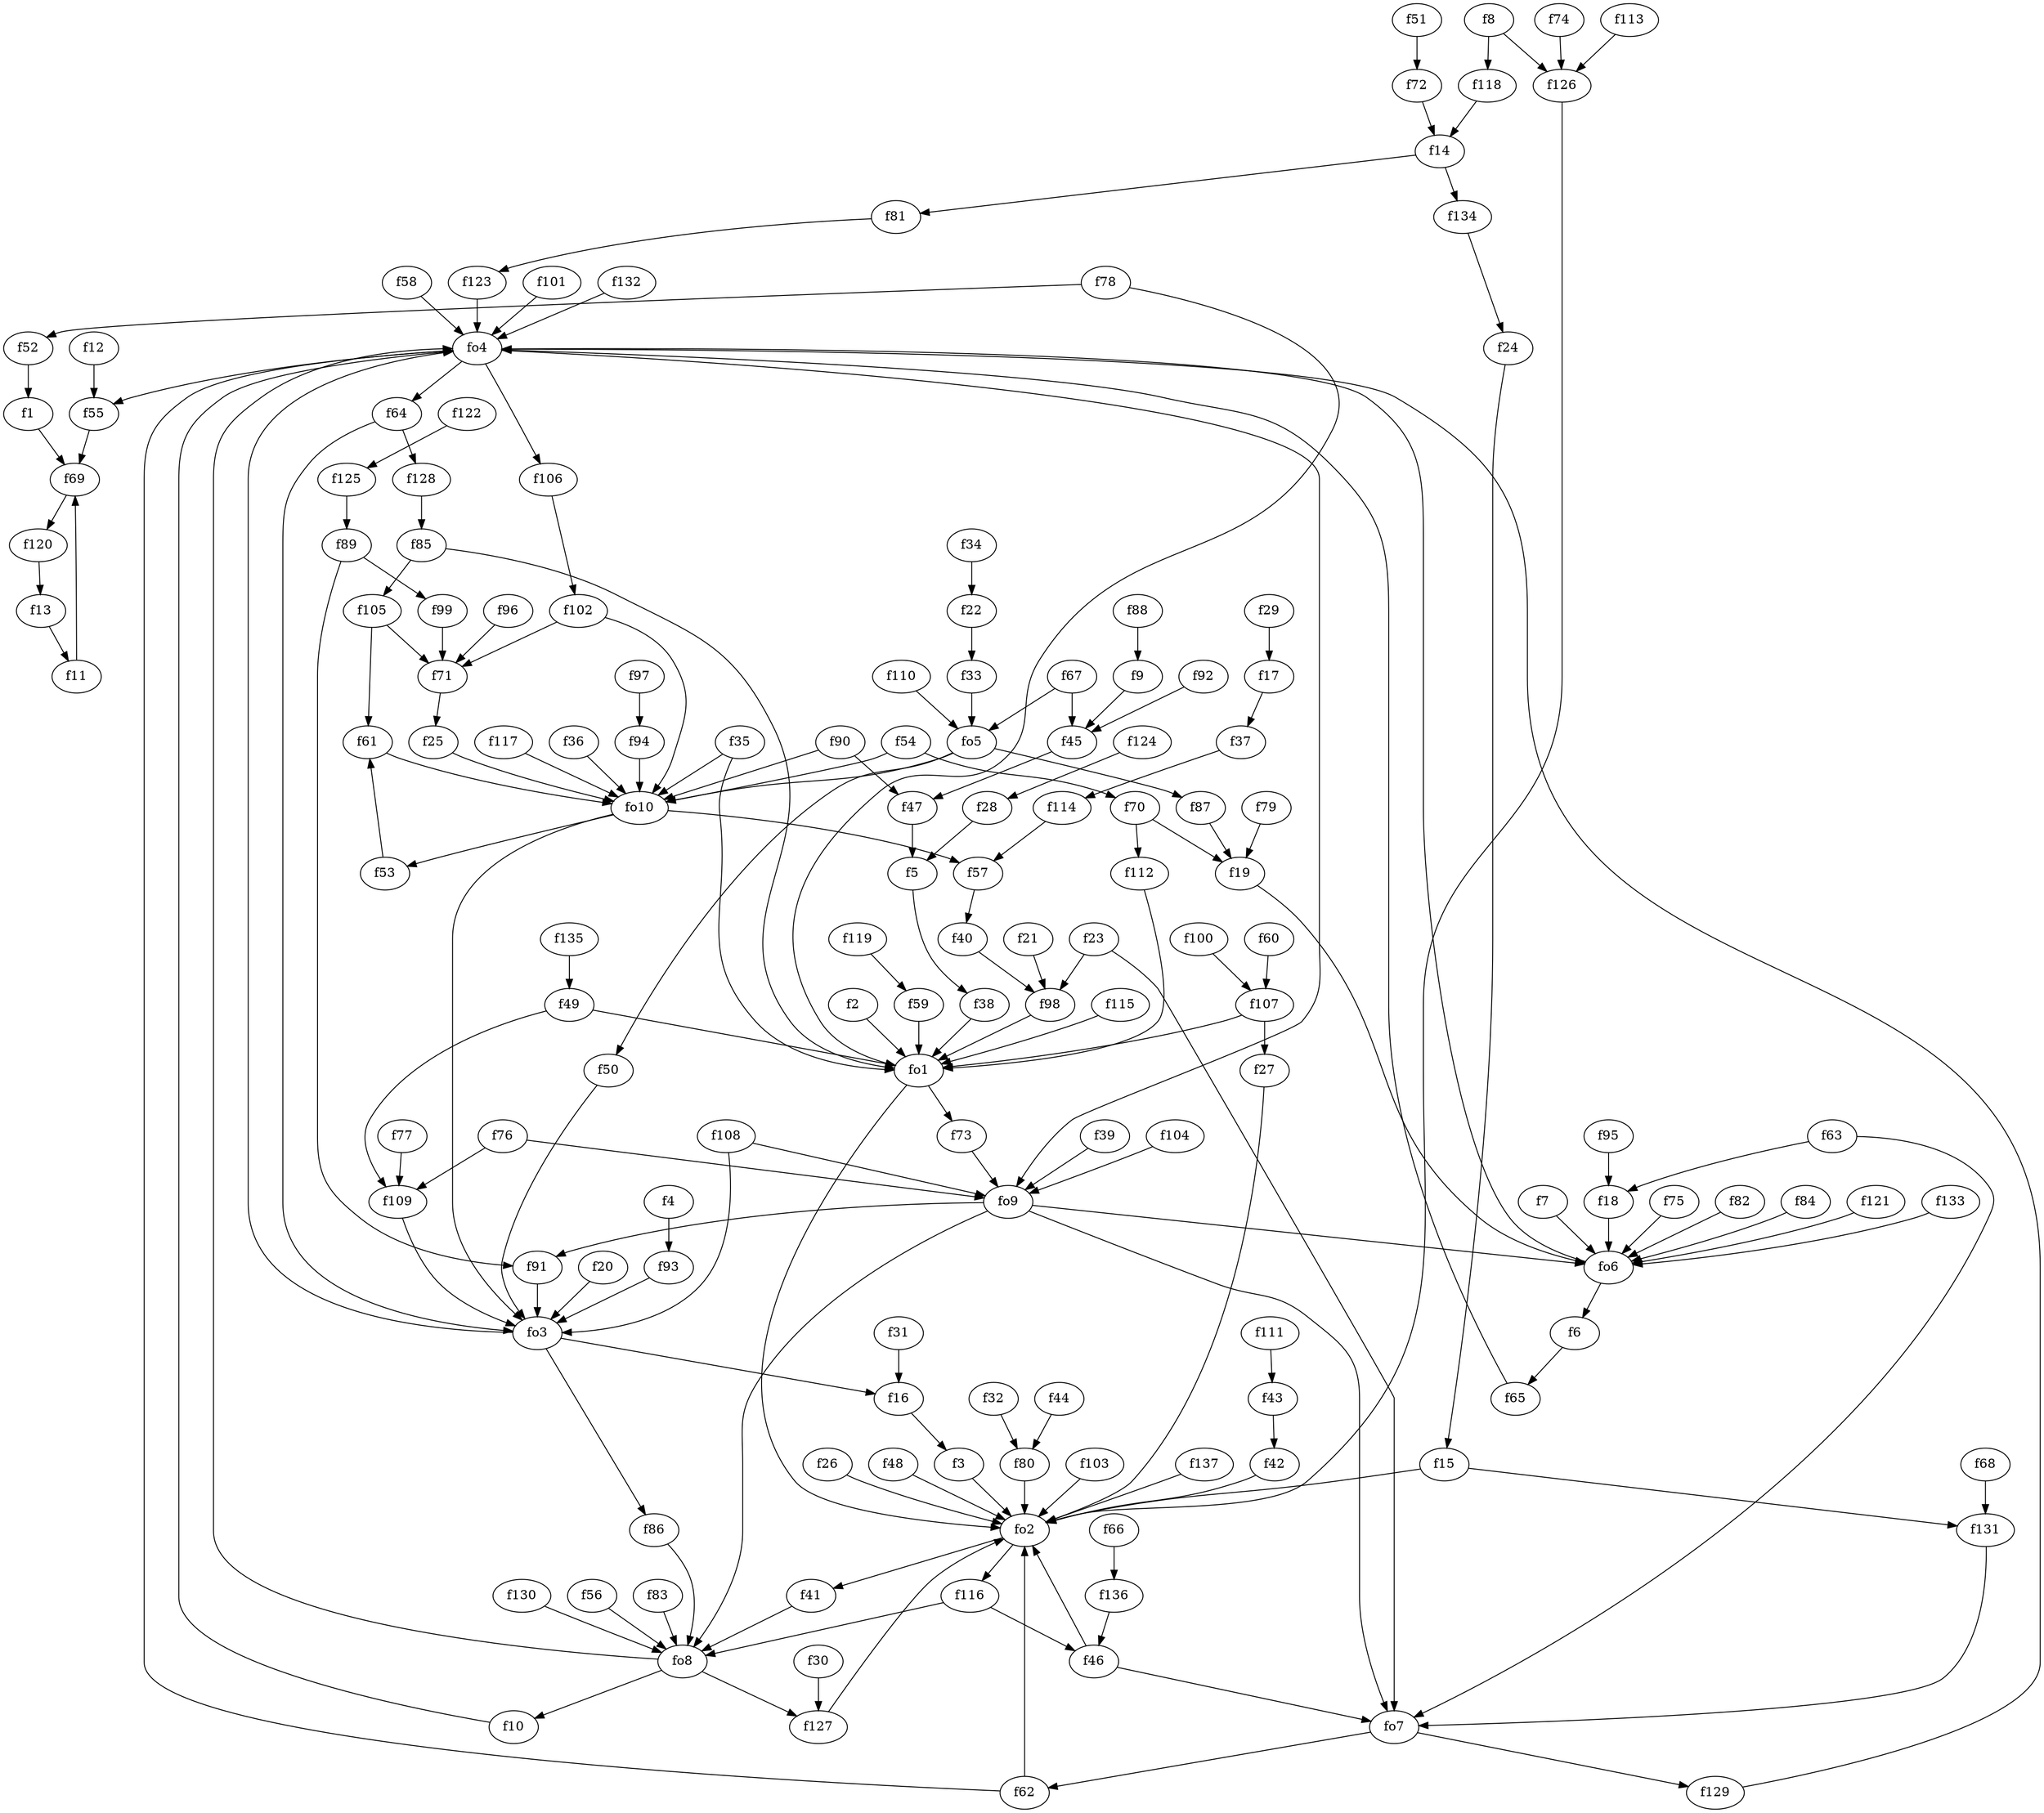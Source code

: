 strict digraph  {
f1;
f2;
f3;
f4;
f5;
f6;
f7;
f8;
f9;
f10;
f11;
f12;
f13;
f14;
f15;
f16;
f17;
f18;
f19;
f20;
f21;
f22;
f23;
f24;
f25;
f26;
f27;
f28;
f29;
f30;
f31;
f32;
f33;
f34;
f35;
f36;
f37;
f38;
f39;
f40;
f41;
f42;
f43;
f44;
f45;
f46;
f47;
f48;
f49;
f50;
f51;
f52;
f53;
f54;
f55;
f56;
f57;
f58;
f59;
f60;
f61;
f62;
f63;
f64;
f65;
f66;
f67;
f68;
f69;
f70;
f71;
f72;
f73;
f74;
f75;
f76;
f77;
f78;
f79;
f80;
f81;
f82;
f83;
f84;
f85;
f86;
f87;
f88;
f89;
f90;
f91;
f92;
f93;
f94;
f95;
f96;
f97;
f98;
f99;
f100;
f101;
f102;
f103;
f104;
f105;
f106;
f107;
f108;
f109;
f110;
f111;
f112;
f113;
f114;
f115;
f116;
f117;
f118;
f119;
f120;
f121;
f122;
f123;
f124;
f125;
f126;
f127;
f128;
f129;
f130;
f131;
f132;
f133;
f134;
f135;
f136;
f137;
fo1;
fo2;
fo3;
fo4;
fo5;
fo6;
fo7;
fo8;
fo9;
fo10;
f1 -> f69  [weight=2];
f2 -> fo1  [weight=2];
f3 -> fo2  [weight=2];
f4 -> f93  [weight=2];
f5 -> f38  [weight=2];
f6 -> f65  [weight=2];
f7 -> fo6  [weight=2];
f8 -> f126  [weight=2];
f8 -> f118  [weight=2];
f9 -> f45  [weight=2];
f10 -> fo4  [weight=2];
f11 -> f69  [weight=2];
f12 -> f55  [weight=2];
f13 -> f11  [weight=2];
f14 -> f81  [weight=2];
f14 -> f134  [weight=2];
f15 -> fo2  [weight=2];
f15 -> f131  [weight=2];
f16 -> f3  [weight=2];
f17 -> f37  [weight=2];
f18 -> fo6  [weight=2];
f19 -> fo6  [weight=2];
f20 -> fo3  [weight=2];
f21 -> f98  [weight=2];
f22 -> f33  [weight=2];
f23 -> fo7  [weight=2];
f23 -> f98  [weight=2];
f24 -> f15  [weight=2];
f25 -> fo10  [weight=2];
f26 -> fo2  [weight=2];
f27 -> fo2  [weight=2];
f28 -> f5  [weight=2];
f29 -> f17  [weight=2];
f30 -> f127  [weight=2];
f31 -> f16  [weight=2];
f32 -> f80  [weight=2];
f33 -> fo5  [weight=2];
f34 -> f22  [weight=2];
f35 -> fo1  [weight=2];
f35 -> fo10  [weight=2];
f36 -> fo10  [weight=2];
f37 -> f114  [weight=2];
f38 -> fo1  [weight=2];
f39 -> fo9  [weight=2];
f40 -> f98  [weight=2];
f41 -> fo8  [weight=2];
f42 -> fo2  [weight=2];
f43 -> f42  [weight=2];
f44 -> f80  [weight=2];
f45 -> f47  [weight=2];
f46 -> fo7  [weight=2];
f46 -> fo2  [weight=2];
f47 -> f5  [weight=2];
f48 -> fo2  [weight=2];
f49 -> f109  [weight=2];
f49 -> fo1  [weight=2];
f50 -> fo3  [weight=2];
f51 -> f72  [weight=2];
f52 -> f1  [weight=2];
f53 -> f61  [weight=2];
f54 -> f70  [weight=2];
f54 -> fo10  [weight=2];
f55 -> f69  [weight=2];
f56 -> fo8  [weight=2];
f57 -> f40  [weight=2];
f58 -> fo4  [weight=2];
f59 -> fo1  [weight=2];
f60 -> f107  [weight=2];
f61 -> fo10  [weight=2];
f62 -> fo4  [weight=2];
f62 -> fo2  [weight=2];
f63 -> fo7  [weight=2];
f63 -> f18  [weight=2];
f64 -> fo3  [weight=2];
f64 -> f128  [weight=2];
f65 -> fo4  [weight=2];
f66 -> f136  [weight=2];
f67 -> fo5  [weight=2];
f67 -> f45  [weight=2];
f68 -> f131  [weight=2];
f69 -> f120  [weight=2];
f70 -> f112  [weight=2];
f70 -> f19  [weight=2];
f71 -> f25  [weight=2];
f72 -> f14  [weight=2];
f73 -> fo9  [weight=2];
f74 -> f126  [weight=2];
f75 -> fo6  [weight=2];
f76 -> f109  [weight=2];
f76 -> fo9  [weight=2];
f77 -> f109  [weight=2];
f78 -> fo1  [weight=2];
f78 -> f52  [weight=2];
f79 -> f19  [weight=2];
f80 -> fo2  [weight=2];
f81 -> f123  [weight=2];
f82 -> fo6  [weight=2];
f83 -> fo8  [weight=2];
f84 -> fo6  [weight=2];
f85 -> fo1  [weight=2];
f85 -> f105  [weight=2];
f86 -> fo8  [weight=2];
f87 -> f19  [weight=2];
f88 -> f9  [weight=2];
f89 -> f99  [weight=2];
f89 -> f91  [weight=2];
f90 -> f47  [weight=2];
f90 -> fo10  [weight=2];
f91 -> fo3  [weight=2];
f92 -> f45  [weight=2];
f93 -> fo3  [weight=2];
f94 -> fo10  [weight=2];
f95 -> f18  [weight=2];
f96 -> f71  [weight=2];
f97 -> f94  [weight=2];
f98 -> fo1  [weight=2];
f99 -> f71  [weight=2];
f100 -> f107  [weight=2];
f101 -> fo4  [weight=2];
f102 -> fo10  [weight=2];
f102 -> f71  [weight=2];
f103 -> fo2  [weight=2];
f104 -> fo9  [weight=2];
f105 -> f71  [weight=2];
f105 -> f61  [weight=2];
f106 -> f102  [weight=2];
f107 -> fo1  [weight=2];
f107 -> f27  [weight=2];
f108 -> fo9  [weight=2];
f108 -> fo3  [weight=2];
f109 -> fo3  [weight=2];
f110 -> fo5  [weight=2];
f111 -> f43  [weight=2];
f112 -> fo1  [weight=2];
f113 -> f126  [weight=2];
f114 -> f57  [weight=2];
f115 -> fo1  [weight=2];
f116 -> fo8  [weight=2];
f116 -> f46  [weight=2];
f117 -> fo10  [weight=2];
f118 -> f14  [weight=2];
f119 -> f59  [weight=2];
f120 -> f13  [weight=2];
f121 -> fo6  [weight=2];
f122 -> f125  [weight=2];
f123 -> fo4  [weight=2];
f124 -> f28  [weight=2];
f125 -> f89  [weight=2];
f126 -> fo2  [weight=2];
f127 -> fo2  [weight=2];
f128 -> f85  [weight=2];
f129 -> fo4  [weight=2];
f130 -> fo8  [weight=2];
f131 -> fo7  [weight=2];
f132 -> fo4  [weight=2];
f133 -> fo6  [weight=2];
f134 -> f24  [weight=2];
f135 -> f49  [weight=2];
f136 -> f46  [weight=2];
f137 -> fo2  [weight=2];
fo1 -> fo2  [weight=2];
fo1 -> f73  [weight=2];
fo2 -> f41  [weight=2];
fo2 -> f116  [weight=2];
fo3 -> f86  [weight=2];
fo3 -> fo4  [weight=2];
fo3 -> f16  [weight=2];
fo4 -> f106  [weight=2];
fo4 -> fo9  [weight=2];
fo4 -> f64  [weight=2];
fo4 -> f55  [weight=2];
fo5 -> f87  [weight=2];
fo5 -> fo10  [weight=2];
fo5 -> f50  [weight=2];
fo6 -> f6  [weight=2];
fo6 -> fo4  [weight=2];
fo7 -> f129  [weight=2];
fo7 -> f62  [weight=2];
fo8 -> f127  [weight=2];
fo8 -> f10  [weight=2];
fo8 -> fo4  [weight=2];
fo9 -> fo7  [weight=2];
fo9 -> fo6  [weight=2];
fo9 -> fo8  [weight=2];
fo9 -> f91  [weight=2];
fo10 -> fo3  [weight=2];
fo10 -> f57  [weight=2];
fo10 -> f53  [weight=2];
}
